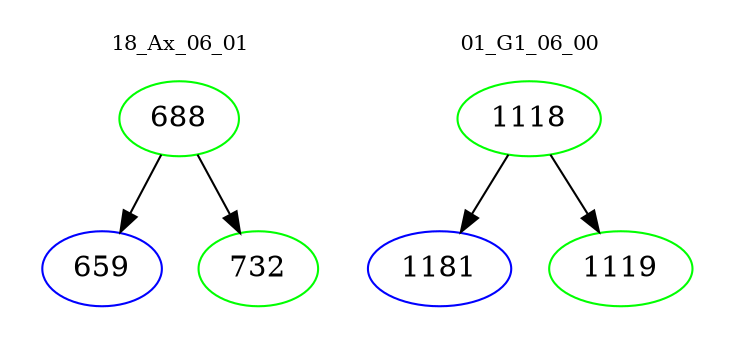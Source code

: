 digraph{
subgraph cluster_0 {
color = white
label = "18_Ax_06_01";
fontsize=10;
T0_688 [label="688", color="green"]
T0_688 -> T0_659 [color="black"]
T0_659 [label="659", color="blue"]
T0_688 -> T0_732 [color="black"]
T0_732 [label="732", color="green"]
}
subgraph cluster_1 {
color = white
label = "01_G1_06_00";
fontsize=10;
T1_1118 [label="1118", color="green"]
T1_1118 -> T1_1181 [color="black"]
T1_1181 [label="1181", color="blue"]
T1_1118 -> T1_1119 [color="black"]
T1_1119 [label="1119", color="green"]
}
}
